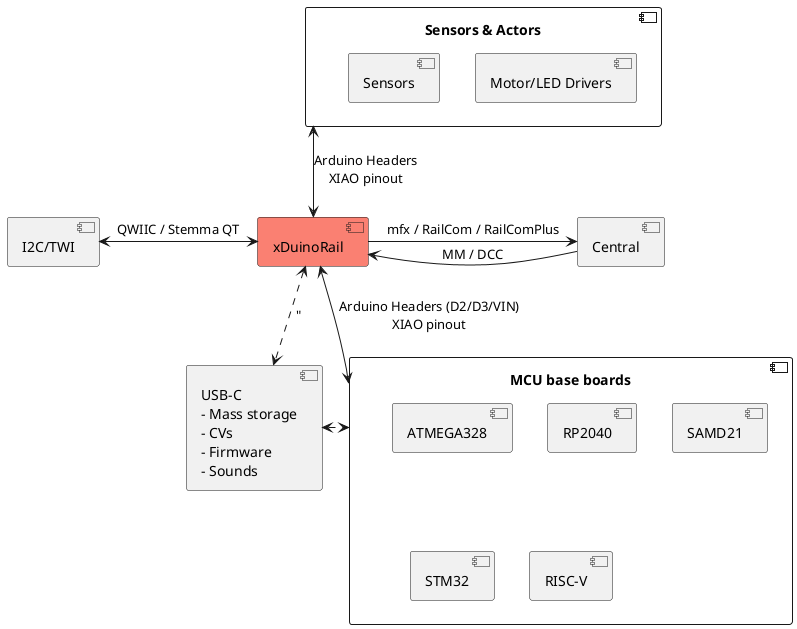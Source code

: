 @startuml

component "Central" as Central

component "xDuinoRail" as Decoder#Salmon

Decoder <- Central : MM / DCC
Central <- Decoder : mfx / RailCom / RailComPlus

component "I2C/TWI" as I2C
component "USB-C\n- Mass storage\n- CVs\n- Firmware\n- Sounds" as USBC

I2C <-> Decoder: "QWIIC / Stemma QT"
Decoder <..> USBC : "

component "MCU base boards" as MCU {

component ATMEGA328
component RP2040
component SAMD21
component STM32
component "RISC-V"

}
Decoder <--> MCU : "Arduino Headers (D2/D3/VIN)\nXIAO pinout"
USBC <.> MCU

component "Sensors & Actors" as SENS {

component "Motor/LED Drivers"
component "Sensors"

}
SENS <--> Decoder : "Arduino Headers\nXIAO pinout"

@enduml
